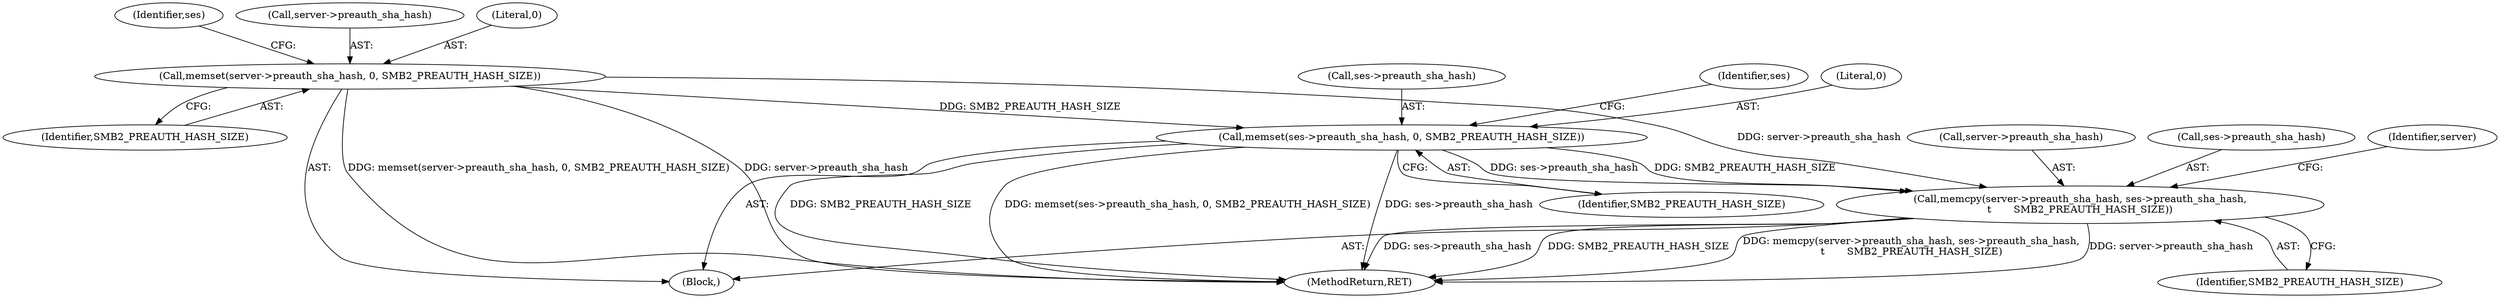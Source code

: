 digraph "0_linux_b57a55e2200ede754e4dc9cce4ba9402544b9365@API" {
"1000181" [label="(Call,memset(ses->preauth_sha_hash, 0, SMB2_PREAUTH_HASH_SIZE))"];
"1000175" [label="(Call,memset(server->preauth_sha_hash, 0, SMB2_PREAUTH_HASH_SIZE))"];
"1000692" [label="(Call,memcpy(server->preauth_sha_hash, ses->preauth_sha_hash,\n\t       SMB2_PREAUTH_HASH_SIZE))"];
"1000185" [label="(Literal,0)"];
"1000848" [label="(MethodReturn,RET)"];
"1000182" [label="(Call,ses->preauth_sha_hash)"];
"1000183" [label="(Identifier,ses)"];
"1000114" [label="(Block,)"];
"1000193" [label="(Identifier,ses)"];
"1000692" [label="(Call,memcpy(server->preauth_sha_hash, ses->preauth_sha_hash,\n\t       SMB2_PREAUTH_HASH_SIZE))"];
"1000699" [label="(Identifier,SMB2_PREAUTH_HASH_SIZE)"];
"1000693" [label="(Call,server->preauth_sha_hash)"];
"1000696" [label="(Call,ses->preauth_sha_hash)"];
"1000176" [label="(Call,server->preauth_sha_hash)"];
"1000180" [label="(Identifier,SMB2_PREAUTH_HASH_SIZE)"];
"1000186" [label="(Identifier,SMB2_PREAUTH_HASH_SIZE)"];
"1000179" [label="(Literal,0)"];
"1000702" [label="(Identifier,server)"];
"1000175" [label="(Call,memset(server->preauth_sha_hash, 0, SMB2_PREAUTH_HASH_SIZE))"];
"1000181" [label="(Call,memset(ses->preauth_sha_hash, 0, SMB2_PREAUTH_HASH_SIZE))"];
"1000181" -> "1000114"  [label="AST: "];
"1000181" -> "1000186"  [label="CFG: "];
"1000182" -> "1000181"  [label="AST: "];
"1000185" -> "1000181"  [label="AST: "];
"1000186" -> "1000181"  [label="AST: "];
"1000193" -> "1000181"  [label="CFG: "];
"1000181" -> "1000848"  [label="DDG: ses->preauth_sha_hash"];
"1000181" -> "1000848"  [label="DDG: SMB2_PREAUTH_HASH_SIZE"];
"1000181" -> "1000848"  [label="DDG: memset(ses->preauth_sha_hash, 0, SMB2_PREAUTH_HASH_SIZE)"];
"1000175" -> "1000181"  [label="DDG: SMB2_PREAUTH_HASH_SIZE"];
"1000181" -> "1000692"  [label="DDG: ses->preauth_sha_hash"];
"1000181" -> "1000692"  [label="DDG: SMB2_PREAUTH_HASH_SIZE"];
"1000175" -> "1000114"  [label="AST: "];
"1000175" -> "1000180"  [label="CFG: "];
"1000176" -> "1000175"  [label="AST: "];
"1000179" -> "1000175"  [label="AST: "];
"1000180" -> "1000175"  [label="AST: "];
"1000183" -> "1000175"  [label="CFG: "];
"1000175" -> "1000848"  [label="DDG: server->preauth_sha_hash"];
"1000175" -> "1000848"  [label="DDG: memset(server->preauth_sha_hash, 0, SMB2_PREAUTH_HASH_SIZE)"];
"1000175" -> "1000692"  [label="DDG: server->preauth_sha_hash"];
"1000692" -> "1000114"  [label="AST: "];
"1000692" -> "1000699"  [label="CFG: "];
"1000693" -> "1000692"  [label="AST: "];
"1000696" -> "1000692"  [label="AST: "];
"1000699" -> "1000692"  [label="AST: "];
"1000702" -> "1000692"  [label="CFG: "];
"1000692" -> "1000848"  [label="DDG: server->preauth_sha_hash"];
"1000692" -> "1000848"  [label="DDG: ses->preauth_sha_hash"];
"1000692" -> "1000848"  [label="DDG: SMB2_PREAUTH_HASH_SIZE"];
"1000692" -> "1000848"  [label="DDG: memcpy(server->preauth_sha_hash, ses->preauth_sha_hash,\n\t       SMB2_PREAUTH_HASH_SIZE)"];
}
